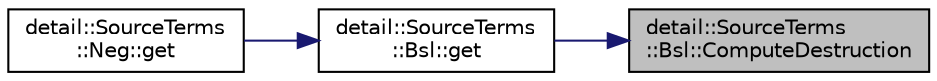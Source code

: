 digraph "detail::SourceTerms::Bsl::ComputeDestruction"
{
 // LATEX_PDF_SIZE
  edge [fontname="Helvetica",fontsize="10",labelfontname="Helvetica",labelfontsize="10"];
  node [fontname="Helvetica",fontsize="10",shape=record];
  rankdir="RL";
  Node1 [label="detail::SourceTerms\l::Bsl::ComputeDestruction",height=0.2,width=0.4,color="black", fillcolor="grey75", style="filled", fontcolor="black",tooltip=" "];
  Node1 -> Node2 [dir="back",color="midnightblue",fontsize="10",style="solid",fontname="Helvetica"];
  Node2 [label="detail::SourceTerms\l::Bsl::get",height=0.2,width=0.4,color="black", fillcolor="white", style="filled",URL="$structdetail_1_1SourceTerms_1_1Bsl.html#ae330fffd38d7ff2c46873a03ac63841a",tooltip=" "];
  Node2 -> Node3 [dir="back",color="midnightblue",fontsize="10",style="solid",fontname="Helvetica"];
  Node3 [label="detail::SourceTerms\l::Neg::get",height=0.2,width=0.4,color="black", fillcolor="white", style="filled",URL="$structdetail_1_1SourceTerms_1_1Neg.html#a3f680421347a04950e0859c9787a3d4a",tooltip=" "];
}
